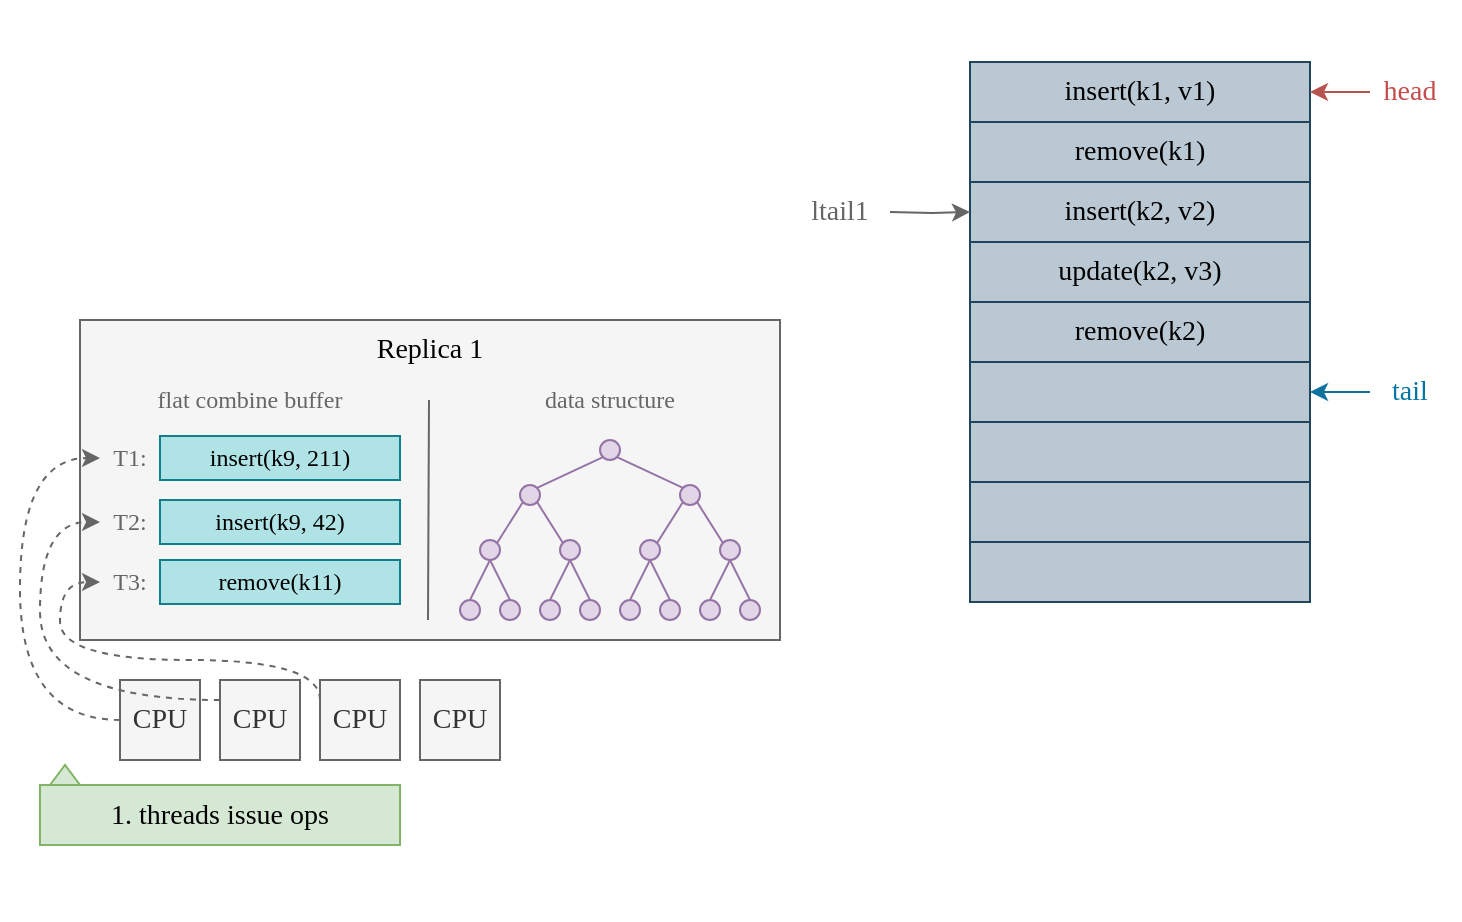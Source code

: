 <mxfile>
    <diagram id="_LHDZrtanYBteQejp4xX" name="第 1 页">
        <mxGraphModel dx="1499" dy="627" grid="1" gridSize="10" guides="1" tooltips="1" connect="1" arrows="1" fold="1" page="1" pageScale="1" pageWidth="827" pageHeight="1169" math="0" shadow="0">
            <root>
                <mxCell id="0"/>
                <mxCell id="1" parent="0"/>
                <mxCell id="117" value="" style="rounded=0;whiteSpace=wrap;html=1;fillColor=none;strokeColor=none;" parent="1" vertex="1">
                    <mxGeometry x="-130" y="20" width="730" height="460" as="geometry"/>
                </mxCell>
                <mxCell id="9" value="insert(k1, v1)" style="text;html=1;strokeColor=#23445d;fillColor=#bac8d3;align=center;verticalAlign=middle;whiteSpace=wrap;rounded=0;fontSize=14;fontFamily=Menlo;" parent="1" vertex="1">
                    <mxGeometry x="355" y="51" width="170" height="30" as="geometry"/>
                </mxCell>
                <mxCell id="10" value="remove(k1)" style="text;html=1;strokeColor=#23445d;fillColor=#bac8d3;align=center;verticalAlign=middle;whiteSpace=wrap;rounded=0;fontSize=14;fontFamily=Menlo;" parent="1" vertex="1">
                    <mxGeometry x="355" y="81" width="170" height="30" as="geometry"/>
                </mxCell>
                <mxCell id="11" value="insert(k2, v2)" style="text;html=1;strokeColor=#23445d;fillColor=#bac8d3;align=center;verticalAlign=middle;whiteSpace=wrap;rounded=0;fontSize=14;fontFamily=Menlo;" parent="1" vertex="1">
                    <mxGeometry x="355" y="111" width="170" height="30" as="geometry"/>
                </mxCell>
                <mxCell id="12" value="update(k2, v3)" style="text;html=1;strokeColor=#23445d;fillColor=#bac8d3;align=center;verticalAlign=middle;whiteSpace=wrap;rounded=0;fontSize=14;fontFamily=Menlo;" parent="1" vertex="1">
                    <mxGeometry x="355" y="141" width="170" height="30" as="geometry"/>
                </mxCell>
                <mxCell id="13" value="remove(k2)" style="text;html=1;strokeColor=#23445d;fillColor=#bac8d3;align=center;verticalAlign=middle;whiteSpace=wrap;rounded=0;fontSize=14;fontFamily=Menlo;" parent="1" vertex="1">
                    <mxGeometry x="355" y="171" width="170" height="30" as="geometry"/>
                </mxCell>
                <mxCell id="14" value="" style="text;html=1;strokeColor=#23445d;fillColor=#bac8d3;align=center;verticalAlign=middle;whiteSpace=wrap;rounded=0;fontSize=14;fontFamily=Menlo;" parent="1" vertex="1">
                    <mxGeometry x="355" y="201" width="170" height="30" as="geometry"/>
                </mxCell>
                <mxCell id="15" value="" style="text;html=1;strokeColor=#23445d;fillColor=#bac8d3;align=center;verticalAlign=middle;whiteSpace=wrap;rounded=0;fontSize=14;fontFamily=Menlo;" parent="1" vertex="1">
                    <mxGeometry x="355" y="231" width="170" height="30" as="geometry"/>
                </mxCell>
                <mxCell id="16" value="" style="endArrow=classic;html=1;fillColor=#f8cecc;strokeColor=#b85450;exitX=0;exitY=0.5;exitDx=0;exitDy=0;entryX=1;entryY=0.5;entryDx=0;entryDy=0;" parent="1" source="17" target="9" edge="1">
                    <mxGeometry width="50" height="50" relative="1" as="geometry">
                        <mxPoint x="565" y="66" as="sourcePoint"/>
                        <mxPoint x="565" y="111" as="targetPoint"/>
                    </mxGeometry>
                </mxCell>
                <mxCell id="17" value="head" style="text;html=1;strokeColor=none;fillColor=none;align=center;verticalAlign=middle;whiteSpace=wrap;rounded=0;fontFamily=Menlo;fontSize=14;fontColor=#C64C4C;" parent="1" vertex="1">
                    <mxGeometry x="555" y="56" width="40" height="20" as="geometry"/>
                </mxCell>
                <mxCell id="18" style="edgeStyle=orthogonalEdgeStyle;rounded=0;orthogonalLoop=1;jettySize=auto;html=1;entryX=0;entryY=0.5;entryDx=0;entryDy=0;fontFamily=Menlo;fontSize=14;fontColor=#000000;endArrow=classic;endFill=1;fillColor=#f5f5f5;strokeColor=#666666;" parent="1" target="11" edge="1">
                    <mxGeometry relative="1" as="geometry">
                        <mxPoint x="315" y="126" as="sourcePoint"/>
                    </mxGeometry>
                </mxCell>
                <mxCell id="20" value="" style="rounded=0;whiteSpace=wrap;html=1;fontFamily=Menlo;fontSize=14;fontColor=#333333;fillColor=#f5f5f5;strokeColor=#666666;" parent="1" vertex="1">
                    <mxGeometry x="-90" y="180" width="350" height="160" as="geometry"/>
                </mxCell>
                <mxCell id="21" value="" style="endArrow=classic;html=1;fillColor=#b1ddf0;strokeColor=#10739e;exitX=0;exitY=0.5;exitDx=0;exitDy=0;entryX=1;entryY=0.5;entryDx=0;entryDy=0;" parent="1" source="22" target="14" edge="1">
                    <mxGeometry width="50" height="50" relative="1" as="geometry">
                        <mxPoint x="565" y="216" as="sourcePoint"/>
                        <mxPoint x="555" y="251" as="targetPoint"/>
                    </mxGeometry>
                </mxCell>
                <mxCell id="22" value="tail" style="text;html=1;strokeColor=none;fillColor=none;align=center;verticalAlign=middle;whiteSpace=wrap;rounded=0;fontFamily=Menlo;fontSize=14;fontColor=#0075A2;" parent="1" vertex="1">
                    <mxGeometry x="555" y="206" width="40" height="20" as="geometry"/>
                </mxCell>
                <mxCell id="52" value="Replica 1" style="text;html=1;strokeColor=none;fillColor=none;align=center;verticalAlign=middle;whiteSpace=wrap;rounded=0;fontFamily=Menlo;fontSize=14;" parent="1" vertex="1">
                    <mxGeometry x="-60" y="185" width="290" height="20" as="geometry"/>
                </mxCell>
                <mxCell id="87" value="ltail1" style="text;html=1;strokeColor=none;fillColor=none;align=center;verticalAlign=middle;whiteSpace=wrap;rounded=0;fontFamily=Menlo;fontSize=14;fontColor=#666666;" parent="1" vertex="1">
                    <mxGeometry x="270" y="116" width="40" height="20" as="geometry"/>
                </mxCell>
                <mxCell id="89" value="" style="group" parent="1" vertex="1" connectable="0">
                    <mxGeometry x="100" y="240" width="150" height="90" as="geometry"/>
                </mxCell>
                <mxCell id="25" value="" style="ellipse;whiteSpace=wrap;html=1;aspect=fixed;fontFamily=Menlo;fontSize=14;fillColor=#e1d5e7;strokeColor=#9673a6;" parent="89" vertex="1">
                    <mxGeometry x="70" width="10" height="10" as="geometry"/>
                </mxCell>
                <mxCell id="28" value="" style="ellipse;whiteSpace=wrap;html=1;aspect=fixed;fontFamily=Menlo;fontSize=14;fillColor=#e1d5e7;strokeColor=#9673a6;" parent="89" vertex="1">
                    <mxGeometry x="30" y="22.5" width="10" height="10" as="geometry"/>
                </mxCell>
                <mxCell id="23" style="rounded=0;orthogonalLoop=1;jettySize=auto;html=1;exitX=0;exitY=1;exitDx=0;exitDy=0;entryX=1;entryY=0;entryDx=0;entryDy=0;fontFamily=Menlo;fontSize=14;fontColor=#0075A2;endArrow=none;endFill=0;fillColor=#e1d5e7;strokeColor=#9673a6;" parent="89" source="25" target="28" edge="1">
                    <mxGeometry relative="1" as="geometry"/>
                </mxCell>
                <mxCell id="31" value="" style="ellipse;whiteSpace=wrap;html=1;aspect=fixed;fontFamily=Menlo;fontSize=14;fillColor=#e1d5e7;strokeColor=#9673a6;" parent="89" vertex="1">
                    <mxGeometry x="110" y="22.5" width="10" height="10" as="geometry"/>
                </mxCell>
                <mxCell id="24" style="edgeStyle=none;rounded=0;orthogonalLoop=1;jettySize=auto;html=1;exitX=1;exitY=1;exitDx=0;exitDy=0;entryX=0;entryY=0;entryDx=0;entryDy=0;fontFamily=Menlo;fontSize=14;fontColor=#0075A2;endArrow=none;endFill=0;fillColor=#e1d5e7;strokeColor=#9673a6;" parent="89" source="25" target="31" edge="1">
                    <mxGeometry relative="1" as="geometry"/>
                </mxCell>
                <mxCell id="34" value="" style="ellipse;whiteSpace=wrap;html=1;aspect=fixed;fontFamily=Menlo;fontSize=14;fillColor=#e1d5e7;strokeColor=#9673a6;" parent="89" vertex="1">
                    <mxGeometry x="10" y="50" width="10" height="10" as="geometry"/>
                </mxCell>
                <mxCell id="26" style="edgeStyle=none;rounded=0;orthogonalLoop=1;jettySize=auto;html=1;exitX=0;exitY=1;exitDx=0;exitDy=0;entryX=1;entryY=0;entryDx=0;entryDy=0;fontFamily=Menlo;fontSize=14;fontColor=#0075A2;endArrow=none;endFill=0;fillColor=#e1d5e7;strokeColor=#9673a6;" parent="89" source="28" target="34" edge="1">
                    <mxGeometry relative="1" as="geometry"/>
                </mxCell>
                <mxCell id="37" value="" style="ellipse;whiteSpace=wrap;html=1;aspect=fixed;fontFamily=Menlo;fontSize=14;fillColor=#e1d5e7;strokeColor=#9673a6;" parent="89" vertex="1">
                    <mxGeometry x="50" y="50" width="10" height="10" as="geometry"/>
                </mxCell>
                <mxCell id="27" style="edgeStyle=none;rounded=0;orthogonalLoop=1;jettySize=auto;html=1;exitX=1;exitY=1;exitDx=0;exitDy=0;entryX=0;entryY=0;entryDx=0;entryDy=0;fontFamily=Menlo;fontSize=14;fontColor=#0075A2;endArrow=none;endFill=0;fillColor=#e1d5e7;strokeColor=#9673a6;" parent="89" source="28" target="37" edge="1">
                    <mxGeometry relative="1" as="geometry"/>
                </mxCell>
                <mxCell id="40" value="" style="ellipse;whiteSpace=wrap;html=1;aspect=fixed;fontFamily=Menlo;fontSize=14;fillColor=#e1d5e7;strokeColor=#9673a6;" parent="89" vertex="1">
                    <mxGeometry x="90" y="50" width="10" height="10" as="geometry"/>
                </mxCell>
                <mxCell id="29" style="edgeStyle=none;rounded=0;orthogonalLoop=1;jettySize=auto;html=1;exitX=0;exitY=1;exitDx=0;exitDy=0;entryX=1;entryY=0;entryDx=0;entryDy=0;fontFamily=Menlo;fontSize=14;fontColor=#0075A2;endArrow=none;endFill=0;fillColor=#e1d5e7;strokeColor=#9673a6;" parent="89" source="31" target="40" edge="1">
                    <mxGeometry relative="1" as="geometry"/>
                </mxCell>
                <mxCell id="43" value="" style="ellipse;whiteSpace=wrap;html=1;aspect=fixed;fontFamily=Menlo;fontSize=14;fillColor=#e1d5e7;strokeColor=#9673a6;" parent="89" vertex="1">
                    <mxGeometry x="130" y="50" width="10" height="10" as="geometry"/>
                </mxCell>
                <mxCell id="30" style="edgeStyle=none;rounded=0;orthogonalLoop=1;jettySize=auto;html=1;exitX=1;exitY=1;exitDx=0;exitDy=0;entryX=0;entryY=0;entryDx=0;entryDy=0;fontFamily=Menlo;fontSize=14;fontColor=#0075A2;endArrow=none;endFill=0;fillColor=#e1d5e7;strokeColor=#9673a6;" parent="89" source="31" target="43" edge="1">
                    <mxGeometry relative="1" as="geometry"/>
                </mxCell>
                <mxCell id="44" value="" style="ellipse;whiteSpace=wrap;html=1;aspect=fixed;fontFamily=Menlo;fontSize=14;fillColor=#e1d5e7;strokeColor=#9673a6;" parent="89" vertex="1">
                    <mxGeometry y="80" width="10" height="10" as="geometry"/>
                </mxCell>
                <mxCell id="32" style="edgeStyle=none;rounded=0;orthogonalLoop=1;jettySize=auto;html=1;exitX=0.5;exitY=1;exitDx=0;exitDy=0;entryX=0.5;entryY=0;entryDx=0;entryDy=0;fontFamily=Menlo;fontSize=14;fontColor=#0075A2;endArrow=none;endFill=0;fillColor=#e1d5e7;strokeColor=#9673a6;" parent="89" source="34" target="44" edge="1">
                    <mxGeometry relative="1" as="geometry"/>
                </mxCell>
                <mxCell id="45" value="" style="ellipse;whiteSpace=wrap;html=1;aspect=fixed;fontFamily=Menlo;fontSize=14;fillColor=#e1d5e7;strokeColor=#9673a6;" parent="89" vertex="1">
                    <mxGeometry x="20" y="80" width="10" height="10" as="geometry"/>
                </mxCell>
                <mxCell id="33" style="edgeStyle=none;rounded=0;orthogonalLoop=1;jettySize=auto;html=1;exitX=0.5;exitY=1;exitDx=0;exitDy=0;entryX=0.5;entryY=0;entryDx=0;entryDy=0;fontFamily=Menlo;fontSize=14;fontColor=#0075A2;endArrow=none;endFill=0;fillColor=#e1d5e7;strokeColor=#9673a6;" parent="89" source="34" target="45" edge="1">
                    <mxGeometry relative="1" as="geometry"/>
                </mxCell>
                <mxCell id="46" value="" style="ellipse;whiteSpace=wrap;html=1;aspect=fixed;fontFamily=Menlo;fontSize=14;fillColor=#e1d5e7;strokeColor=#9673a6;" parent="89" vertex="1">
                    <mxGeometry x="40" y="80" width="10" height="10" as="geometry"/>
                </mxCell>
                <mxCell id="35" style="edgeStyle=none;rounded=0;orthogonalLoop=1;jettySize=auto;html=1;exitX=0.5;exitY=1;exitDx=0;exitDy=0;entryX=0.5;entryY=0;entryDx=0;entryDy=0;fontFamily=Menlo;fontSize=14;fontColor=#0075A2;endArrow=none;endFill=0;fillColor=#e1d5e7;strokeColor=#9673a6;" parent="89" source="37" target="46" edge="1">
                    <mxGeometry relative="1" as="geometry"/>
                </mxCell>
                <mxCell id="47" value="" style="ellipse;whiteSpace=wrap;html=1;aspect=fixed;fontFamily=Menlo;fontSize=14;fillColor=#e1d5e7;strokeColor=#9673a6;" parent="89" vertex="1">
                    <mxGeometry x="60" y="80" width="10" height="10" as="geometry"/>
                </mxCell>
                <mxCell id="36" style="edgeStyle=none;rounded=0;orthogonalLoop=1;jettySize=auto;html=1;exitX=0.5;exitY=1;exitDx=0;exitDy=0;entryX=0.5;entryY=0;entryDx=0;entryDy=0;fontFamily=Menlo;fontSize=14;fontColor=#0075A2;endArrow=none;endFill=0;fillColor=#e1d5e7;strokeColor=#9673a6;" parent="89" source="37" target="47" edge="1">
                    <mxGeometry relative="1" as="geometry"/>
                </mxCell>
                <mxCell id="48" value="" style="ellipse;whiteSpace=wrap;html=1;aspect=fixed;fontFamily=Menlo;fontSize=14;fillColor=#e1d5e7;strokeColor=#9673a6;" parent="89" vertex="1">
                    <mxGeometry x="80" y="80" width="10" height="10" as="geometry"/>
                </mxCell>
                <mxCell id="38" style="edgeStyle=none;rounded=0;orthogonalLoop=1;jettySize=auto;html=1;exitX=0.5;exitY=1;exitDx=0;exitDy=0;entryX=0.5;entryY=0;entryDx=0;entryDy=0;fontFamily=Menlo;fontSize=14;fontColor=#0075A2;endArrow=none;endFill=0;fillColor=#e1d5e7;strokeColor=#9673a6;" parent="89" source="40" target="48" edge="1">
                    <mxGeometry relative="1" as="geometry"/>
                </mxCell>
                <mxCell id="49" value="" style="ellipse;whiteSpace=wrap;html=1;aspect=fixed;fontFamily=Menlo;fontSize=14;fillColor=#e1d5e7;strokeColor=#9673a6;" parent="89" vertex="1">
                    <mxGeometry x="100" y="80" width="10" height="10" as="geometry"/>
                </mxCell>
                <mxCell id="39" style="edgeStyle=none;rounded=0;orthogonalLoop=1;jettySize=auto;html=1;exitX=0.5;exitY=1;exitDx=0;exitDy=0;entryX=0.5;entryY=0;entryDx=0;entryDy=0;fontFamily=Menlo;fontSize=14;fontColor=#0075A2;endArrow=none;endFill=0;fillColor=#e1d5e7;strokeColor=#9673a6;" parent="89" source="40" target="49" edge="1">
                    <mxGeometry relative="1" as="geometry"/>
                </mxCell>
                <mxCell id="50" value="" style="ellipse;whiteSpace=wrap;html=1;aspect=fixed;fontFamily=Menlo;fontSize=14;fillColor=#e1d5e7;strokeColor=#9673a6;" parent="89" vertex="1">
                    <mxGeometry x="120" y="80" width="10" height="10" as="geometry"/>
                </mxCell>
                <mxCell id="41" style="edgeStyle=none;rounded=0;orthogonalLoop=1;jettySize=auto;html=1;exitX=0.5;exitY=1;exitDx=0;exitDy=0;entryX=0.5;entryY=0;entryDx=0;entryDy=0;fontFamily=Menlo;fontSize=14;fontColor=#0075A2;endArrow=none;endFill=0;fillColor=#e1d5e7;strokeColor=#9673a6;" parent="89" source="43" target="50" edge="1">
                    <mxGeometry relative="1" as="geometry"/>
                </mxCell>
                <mxCell id="51" value="" style="ellipse;whiteSpace=wrap;html=1;aspect=fixed;fontFamily=Menlo;fontSize=14;fillColor=#e1d5e7;strokeColor=#9673a6;" parent="89" vertex="1">
                    <mxGeometry x="140" y="80" width="10" height="10" as="geometry"/>
                </mxCell>
                <mxCell id="42" style="edgeStyle=none;rounded=0;orthogonalLoop=1;jettySize=auto;html=1;exitX=0.5;exitY=1;exitDx=0;exitDy=0;entryX=0.5;entryY=0;entryDx=0;entryDy=0;fontFamily=Menlo;fontSize=14;fontColor=#0075A2;endArrow=none;endFill=0;fillColor=#e1d5e7;strokeColor=#9673a6;" parent="89" source="43" target="51" edge="1">
                    <mxGeometry relative="1" as="geometry"/>
                </mxCell>
                <mxCell id="90" value="data structure" style="text;html=1;strokeColor=none;fillColor=none;align=center;verticalAlign=middle;whiteSpace=wrap;rounded=0;fontFamily=Menlo;fontSize=12;fontColor=#666666;" parent="1" vertex="1">
                    <mxGeometry x="100" y="210" width="150" height="20" as="geometry"/>
                </mxCell>
                <mxCell id="91" value="flat combine buffer" style="text;html=1;strokeColor=none;fillColor=none;align=center;verticalAlign=middle;whiteSpace=wrap;rounded=0;fontFamily=Menlo;fontSize=12;fontColor=#666666;" parent="1" vertex="1">
                    <mxGeometry x="-80" y="210" width="150" height="20" as="geometry"/>
                </mxCell>
                <mxCell id="104" style="edgeStyle=orthogonalEdgeStyle;rounded=0;orthogonalLoop=1;jettySize=auto;html=1;exitX=0;exitY=0.5;exitDx=0;exitDy=0;entryX=0;entryY=0.5;entryDx=0;entryDy=0;fontFamily=Menlo;fontSize=12;fontColor=#666666;curved=1;fillColor=#f5f5f5;strokeColor=#666666;dashed=1;" parent="1" source="92" target="99" edge="1">
                    <mxGeometry relative="1" as="geometry">
                        <Array as="points">
                            <mxPoint x="-120" y="380"/>
                            <mxPoint x="-120" y="249"/>
                        </Array>
                    </mxGeometry>
                </mxCell>
                <mxCell id="92" value="CPU" style="rounded=0;whiteSpace=wrap;html=1;fontSize=14;fontColor=#333333;fontFamily=Menlo;fillColor=#f5f5f5;strokeColor=#666666;" parent="1" vertex="1">
                    <mxGeometry x="-70" y="360" width="40" height="40" as="geometry"/>
                </mxCell>
                <mxCell id="105" style="edgeStyle=orthogonalEdgeStyle;curved=1;rounded=0;orthogonalLoop=1;jettySize=auto;html=1;exitX=0;exitY=0.25;exitDx=0;exitDy=0;entryX=0;entryY=0.5;entryDx=0;entryDy=0;fontFamily=Menlo;fontSize=12;fontColor=#666666;fillColor=#f5f5f5;strokeColor=#666666;dashed=1;" parent="1" source="93" target="101" edge="1">
                    <mxGeometry relative="1" as="geometry">
                        <Array as="points">
                            <mxPoint x="-110" y="370"/>
                            <mxPoint x="-110" y="281"/>
                        </Array>
                    </mxGeometry>
                </mxCell>
                <mxCell id="93" value="CPU" style="rounded=0;whiteSpace=wrap;html=1;fontSize=14;fontColor=#333333;fontFamily=Menlo;fillColor=#f5f5f5;strokeColor=#666666;" parent="1" vertex="1">
                    <mxGeometry x="-20" y="360" width="40" height="40" as="geometry"/>
                </mxCell>
                <mxCell id="106" style="edgeStyle=orthogonalEdgeStyle;curved=1;rounded=0;orthogonalLoop=1;jettySize=auto;html=1;exitX=0;exitY=0.25;exitDx=0;exitDy=0;entryX=0;entryY=0.5;entryDx=0;entryDy=0;dashed=1;fontFamily=Menlo;fontSize=12;fontColor=#666666;fillColor=#f5f5f5;strokeColor=#666666;" parent="1" source="96" target="103" edge="1">
                    <mxGeometry relative="1" as="geometry">
                        <Array as="points">
                            <mxPoint x="30" y="350"/>
                            <mxPoint x="-100" y="350"/>
                            <mxPoint x="-100" y="311"/>
                        </Array>
                    </mxGeometry>
                </mxCell>
                <mxCell id="96" value="CPU" style="rounded=0;whiteSpace=wrap;html=1;fontSize=14;fontFamily=Menlo;fillColor=#f5f5f5;strokeColor=#666666;fontColor=#333333;" parent="1" vertex="1">
                    <mxGeometry x="30" y="360" width="40" height="40" as="geometry"/>
                </mxCell>
                <mxCell id="97" value="CPU" style="rounded=0;whiteSpace=wrap;html=1;fontSize=14;fontColor=#333333;fontFamily=Menlo;fillColor=#f5f5f5;strokeColor=#666666;" parent="1" vertex="1">
                    <mxGeometry x="80" y="360" width="40" height="40" as="geometry"/>
                </mxCell>
                <mxCell id="98" value="insert(k9, 211)" style="rounded=0;whiteSpace=wrap;html=1;fontFamily=Menlo;fontSize=12;fillColor=#b0e3e6;strokeColor=#0e8088;" parent="1" vertex="1">
                    <mxGeometry x="-50" y="238" width="120" height="22" as="geometry"/>
                </mxCell>
                <mxCell id="99" value="T1:" style="text;html=1;strokeColor=none;fillColor=none;align=center;verticalAlign=middle;whiteSpace=wrap;rounded=0;fontFamily=Menlo;fontSize=12;fontColor=#666666;" parent="1" vertex="1">
                    <mxGeometry x="-80" y="239" width="30" height="20" as="geometry"/>
                </mxCell>
                <mxCell id="100" value="insert(k9, 42)" style="rounded=0;whiteSpace=wrap;html=1;fontFamily=Menlo;fontSize=12;fillColor=#b0e3e6;strokeColor=#0e8088;" parent="1" vertex="1">
                    <mxGeometry x="-50" y="270" width="120" height="22" as="geometry"/>
                </mxCell>
                <mxCell id="101" value="T2:" style="text;html=1;strokeColor=none;fillColor=none;align=center;verticalAlign=middle;whiteSpace=wrap;rounded=0;fontFamily=Menlo;fontSize=12;fontColor=#666666;" parent="1" vertex="1">
                    <mxGeometry x="-80" y="271" width="30" height="20" as="geometry"/>
                </mxCell>
                <mxCell id="102" value="remove(k11)" style="rounded=0;whiteSpace=wrap;html=1;fontFamily=Menlo;fontSize=12;fillColor=#b0e3e6;strokeColor=#0e8088;" parent="1" vertex="1">
                    <mxGeometry x="-50" y="300" width="120" height="22" as="geometry"/>
                </mxCell>
                <mxCell id="103" value="T3:" style="text;html=1;strokeColor=none;fillColor=none;align=center;verticalAlign=middle;whiteSpace=wrap;rounded=0;fontFamily=Menlo;fontSize=12;fontColor=#666666;" parent="1" vertex="1">
                    <mxGeometry x="-80" y="301" width="30" height="20" as="geometry"/>
                </mxCell>
                <mxCell id="107" value="" style="endArrow=none;html=1;fontFamily=Menlo;fontSize=12;fontColor=#666666;fillColor=#f5f5f5;strokeColor=#666666;" parent="1" edge="1">
                    <mxGeometry width="50" height="50" relative="1" as="geometry">
                        <mxPoint x="84" y="330" as="sourcePoint"/>
                        <mxPoint x="84.5" y="220" as="targetPoint"/>
                    </mxGeometry>
                </mxCell>
                <mxCell id="109" value="1. threads issue ops" style="rounded=0;whiteSpace=wrap;html=1;fontFamily=Menlo;fontSize=14;fillColor=#d5e8d4;strokeColor=#82b366;align=center;" parent="1" vertex="1">
                    <mxGeometry x="-110" y="412.5" width="180" height="30" as="geometry"/>
                </mxCell>
                <mxCell id="111" value="" style="triangle;whiteSpace=wrap;html=1;fontFamily=Menlo;fontSize=14;align=left;rotation=-90;fillColor=#d5e8d4;strokeColor=#82b366;" parent="1" vertex="1">
                    <mxGeometry x="-102.5" y="400" width="10" height="15" as="geometry"/>
                </mxCell>
                <mxCell id="115" value="" style="text;html=1;strokeColor=#23445d;fillColor=#bac8d3;align=center;verticalAlign=middle;whiteSpace=wrap;rounded=0;fontSize=14;fontFamily=Menlo;" parent="1" vertex="1">
                    <mxGeometry x="355" y="261" width="170" height="30" as="geometry"/>
                </mxCell>
                <mxCell id="116" value="" style="text;html=1;strokeColor=#23445d;fillColor=#bac8d3;align=center;verticalAlign=middle;whiteSpace=wrap;rounded=0;fontSize=14;fontFamily=Menlo;" parent="1" vertex="1">
                    <mxGeometry x="355" y="291" width="170" height="30" as="geometry"/>
                </mxCell>
            </root>
        </mxGraphModel>
    </diagram>
</mxfile>